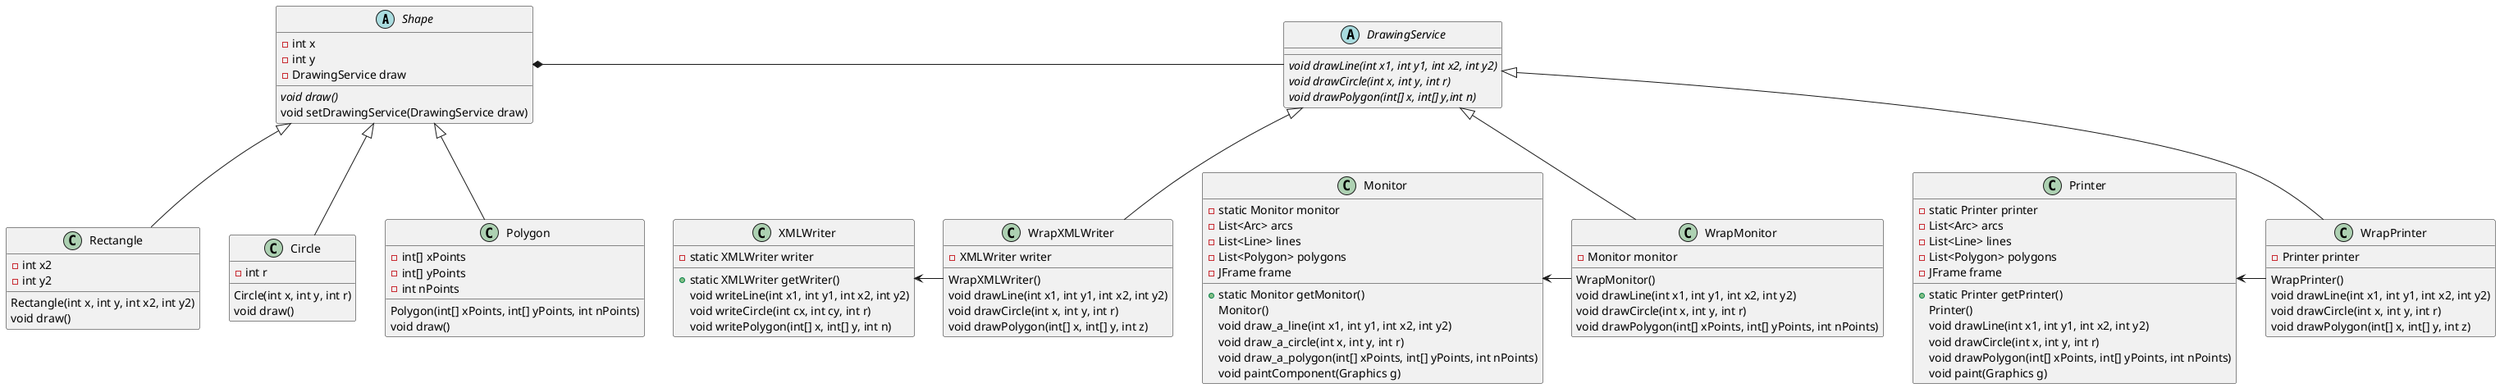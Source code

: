 @startuml

abstract class Shape {
  - int x
  - int y
  - DrawingService draw
  {abstract} void draw()
  void setDrawingService(DrawingService draw)
}

class Rectangle {
  - int x2
  - int y2
  Rectangle(int x, int y, int x2, int y2)
  void draw()
}

class Circle {
  - int r
  Circle(int x, int y, int r)
  void draw()
}

class Polygon {
  - int[] xPoints
  - int[] yPoints
  - int nPoints
  Polygon(int[] xPoints, int[] yPoints, int nPoints)
  void draw()
}

abstract class DrawingService {
  {abstract} void drawLine(int x1, int y1, int x2, int y2)
  {abstract} void drawCircle(int x, int y, int r)
  {abstract} void drawPolygon(int[] x, int[] y,int n)
}

class WrapMonitor {
  - Monitor monitor
  WrapMonitor()
  void drawLine(int x1, int y1, int x2, int y2)
  void drawCircle(int x, int y, int r)
  void drawPolygon(int[] xPoints, int[] yPoints, int nPoints)
}

class WrapPrinter {
  - Printer printer
  WrapPrinter()
  void drawLine(int x1, int y1, int x2, int y2)
  void drawCircle(int x, int y, int r)
  void drawPolygon(int[] x, int[] y, int z)
}

class WrapXMLWriter {
  - XMLWriter writer
  WrapXMLWriter()
  void drawLine(int x1, int y1, int x2, int y2)
  void drawCircle(int x, int y, int r)
  void drawPolygon(int[] x, int[] y, int z)
}

class XMLWriter {
  - static XMLWriter writer
  + static XMLWriter getWriter()
  void writeLine(int x1, int y1, int x2, int y2)
  void writeCircle(int cx, int cy, int r)
  void writePolygon(int[] x, int[] y, int n)
}

class Monitor {
  - static Monitor monitor
  - List<Arc> arcs
  - List<Line> lines
  - List<Polygon> polygons
  - JFrame frame
  + static Monitor getMonitor()
  Monitor()
  void draw_a_line(int x1, int y1, int x2, int y2)
  void draw_a_circle(int x, int y, int r)
  void draw_a_polygon(int[] xPoints, int[] yPoints, int nPoints)
  void paintComponent(Graphics g)
}

class Printer {
  - static Printer printer
  - List<Arc> arcs
  - List<Line> lines
  - List<Polygon> polygons
  - JFrame frame
  + static Printer getPrinter()
  Printer()
  void drawLine(int x1, int y1, int x2, int y2)
  void drawCircle(int x, int y, int r)
  void drawPolygon(int[] xPoints, int[] yPoints, int nPoints)
  void paint(Graphics g)
}

Shape <|-- Rectangle
Shape <|-- Circle
Shape <|-- Polygon

Shape *-right- DrawingService

XMLWriter <- WrapXMLWriter
Monitor <- WrapMonitor
Printer <- WrapPrinter

DrawingService <|-- WrapMonitor
DrawingService <|-- WrapPrinter
DrawingService <|-- WrapXMLWriter


@enduml
